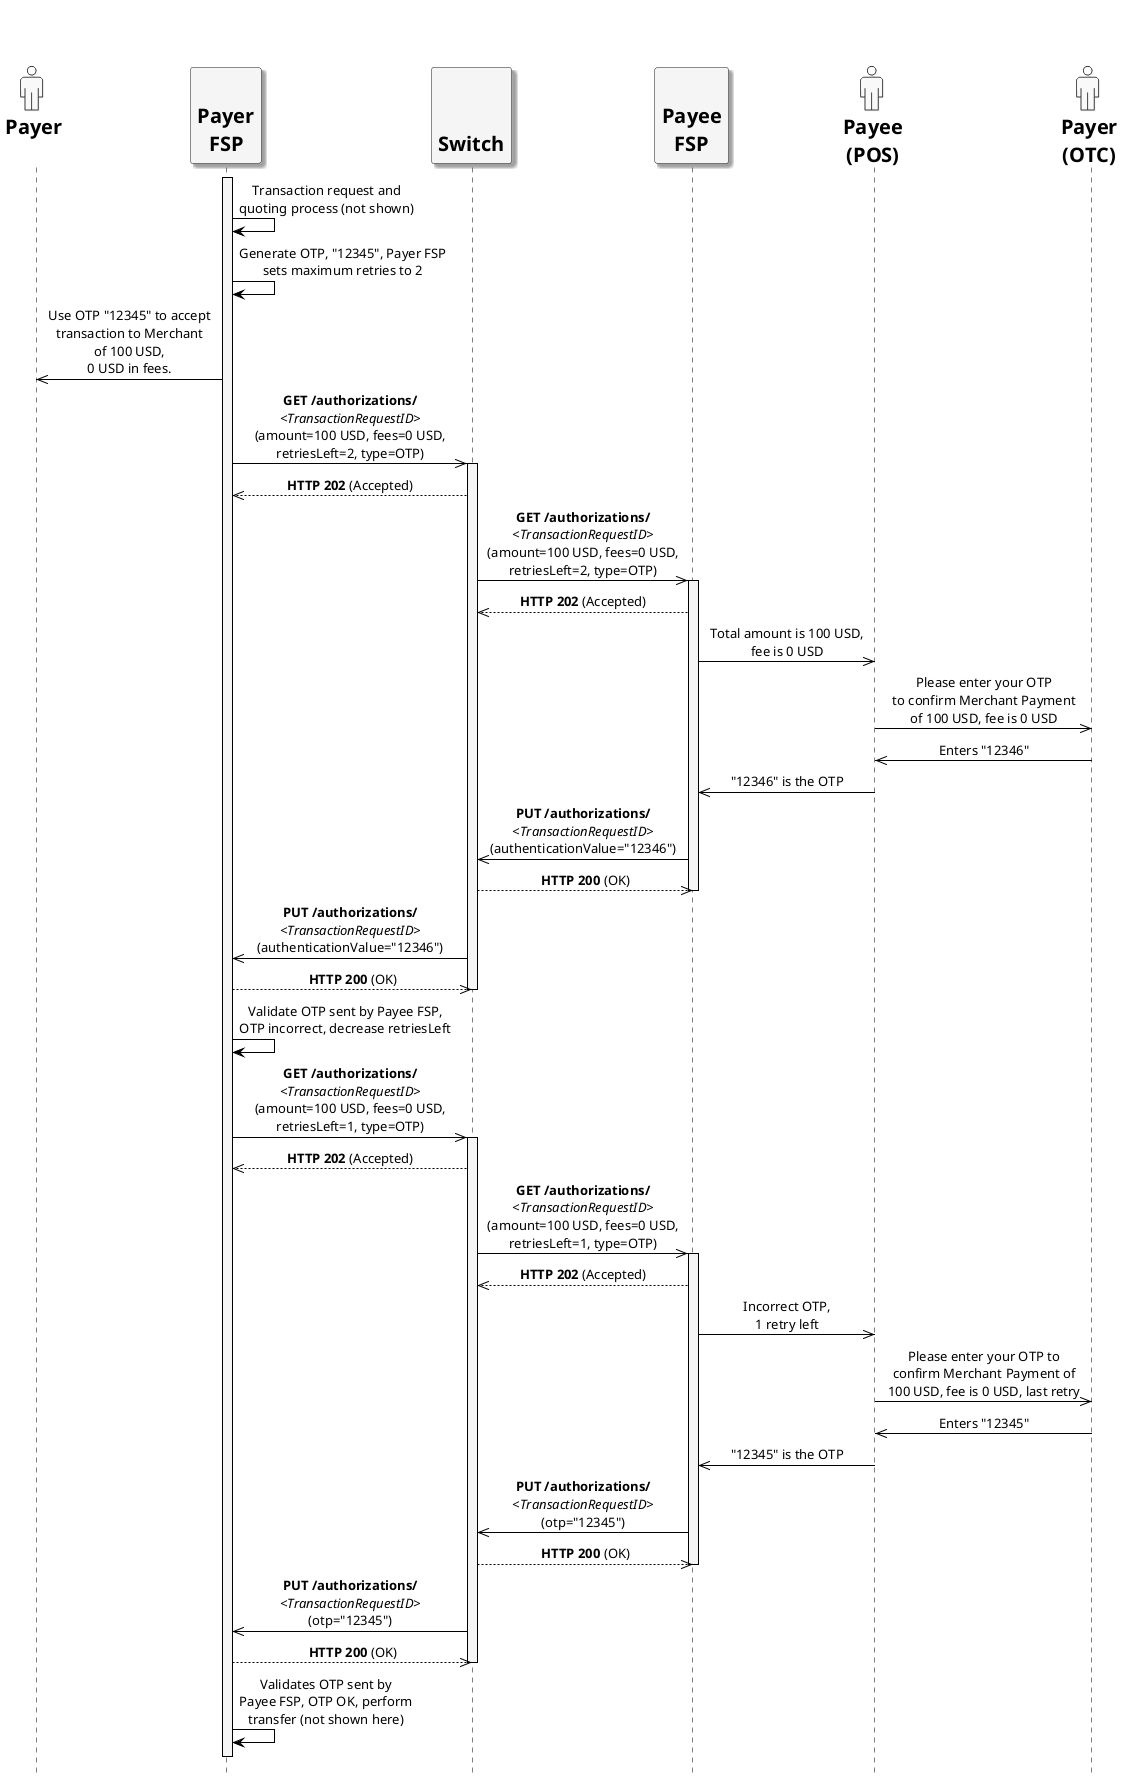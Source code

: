 /'*****
License
--------------
Copyright © 2017 Bill & Melinda Gates Foundation
The Mojaloop files are made available by the Bill & Melinda Gates Foundation under the Apache License, Version 2.0 (the "License") and you may not use these files except in compliance with the License. You may obtain a copy of the License at
http://www.apache.org/licenses/LICENSE-2.0
Unless required by applicable law or agreed to in writing, the Mojaloop files are distributed on an "AS IS" BASIS, WITHOUT WARRANTIES OR CONDITIONS OF ANY KIND, either express or implied. See the License for the specific language governing permissions and limitations under the License.
Contributors
--------------
This is the official list of the Mojaloop project contributors for this file.
Names of the original copyright holders (individuals or organizations)
should be listed with a '*' in the first column. People who have
contributed from an organization can be listed under the organization
that actually holds the copyright for their contributions (see the
Gates Foundation organization for an example). Those individuals should have
their names indented and be marked with a '-'. Email address can be added
optionally within square brackets <email>.
* Gates Foundation

- Name Surname <name.surname@gatesfoundation.com>
--------------
******'/

@startuml

' define actor image
sprite $actor [25x48/16] {
  0000000000010000000000000
  0000000006CAC910000000000
  0000000095101292000000000
  0000000651000119000000000
  0000000B10000018400000000
  0000001A10000016600000000
  0000000B10000017510000000
  000000083100001A210000000
  0000000191000176110000000
  000000003A866A61100000000
  0000000000466211100000000
  0003333333334443333310000
  0088888888888888888892000
  0821111111111111111118200
  8311111111111111111111A00
  A111111111111111111111A20
  A111111111111111111111A20
  A111111111111111111111A20
  A111111111111111111111A20
  A111111111111111111111A20
  A111111111111111111111A20
  A111111111111111111111A20
  A111111111111111111111A20
  A111551111111111138111A20
  A111661111111111139111A20
  A211661111111111139111A20
  A211661111111111139111A20
  A211661111161111139111A20
  A2116611111A2111139111A20
  A2116611111A2111139111A20
  A2116611111A2111139111A20
  A7669611111A211113A666B20
  36669611111A211113A666610
  00016611111A2111139111110
  00006611111A2111139100000
  00006611111A2111139100000
  00006611111A2111139100000
  00006611111A2111139100000
  00006611111A2111139100000
  00006611111A2111139100000
  00006611111A2111139100000
  00006611111A2111139100000
  00006611111A2111139100000
  00006611111A2111139100000
  00006966666B7666679100000
  0000266666666666664100000
  0000000111111111111100000
  0000000000000000000000000
}

' declaring skinparam
skinparam sequenceMessageAlign center
skinparam shadowing false
skinparam defaultFontName Verdana
skinparam monochrome true
skinparam SequenceLifeLineBackgroundColor WhiteSmoke
skinparam SequenceLifeLineBorderColor Black
skinparam ActorFontStyle Bold
skinparam ActorFontSize 20
skinparam ParticipantFontStyle Bold
skinparam ParticipantFontSize 20
skinparam ParticipantBackgroundColor WhiteSmoke
skinparam ArrowColor Black

skinparam actor {
  Bordercolor none
  Backgroundcolor none
  shadowing false
}

skinparam participant {
  shadowing true
}

hide footbox

' declare title
' title Payer enters incorrect authorization value (OTP)

' Actor Keys:
' participant - FSP(Payer/Payee) and Switch
' actor - Payer/Payee(OTC/POS)

' declare actors
actor "<$actor>\nPayer\n" as Payer
participant "\nPayer\nFSP" as PayerFSP
participant "\n\nSwitch" as Switch
participant "\nPayee\nFSP" as PayeeFSP
actor "<$actor>\nPayee\n(POS)" as PayeePOS
actor "<$actor>\nPayer\n(OTC)" as PayerOTC

' start flow
activate PayerFSP
PayerFSP -> PayerFSP: Transaction request and\nquoting process (not shown)
PayerFSP -> PayerFSP: Generate OTP, "12345", Payer FSP\nsets maximum retries to 2
Payer <<- PayerFSP: Use OTP "12345" to accept\ntransaction to Merchant\nof 100 USD,\n0 USD in fees.
PayerFSP ->> Switch: **GET /authorizations/**\n<i><TransactionRequestID></i>\n(amount=100 USD, fees=0 USD,\nretriesLeft=2, type=OTP)
activate Switch
PayerFSP <<-- Switch: **HTTP 202** (Accepted)
Switch ->> PayeeFSP: **GET /authorizations/**\n<i><TransactionRequestID></i>\n(amount=100 USD, fees=0 USD,\nretriesLeft=2, type=OTP)
activate PayeeFSP
Switch <<-- PayeeFSP: **HTTP 202** (Accepted)
PayeeFSP ->> PayeePOS: Total amount is 100 USD,\nfee is 0 USD
PayeePOS ->> PayerOTC: Please enter your OTP\nto confirm Merchant Payment\nof 100 USD, fee is 0 USD
PayeePOS <<- PayerOTC: Enters "12346"
PayeeFSP <<- PayeePOS: "12346" is the OTP
Switch <<- PayeeFSP: **PUT /authorizations/**\n<i><TransactionRequestID></i>\n(authenticationValue="12346")
Switch -->> PayeeFSP: **HTTP 200** (OK)
deactivate PayeeFSP
PayerFSP <<- Switch:  **PUT /authorizations/**\n<i><TransactionRequestID></i>\n(authenticationValue="12346")
PayerFSP -->> Switch: **HTTP 200** (OK)
deactivate Switch
PayerFSP -> PayerFSP: Validate OTP sent by Payee FSP,\nOTP incorrect, decrease retriesLeft
PayerFSP ->> Switch:  **GET /authorizations/**\n<i><TransactionRequestID></i>\n(amount=100 USD, fees=0 USD,\nretriesLeft=1, type=OTP)
activate Switch
PayerFSP <<-- Switch: **HTTP 202** (Accepted)
Switch ->> PayeeFSP:  **GET /authorizations/**\n<i><TransactionRequestID></i>\n(amount=100 USD, fees=0 USD,\nretriesLeft=1, type=OTP)
activate PayeeFSP
Switch <<-- PayeeFSP: **HTTP 202** (Accepted)
PayeeFSP ->> PayeePOS: Incorrect OTP,\n1 retry left
PayeePOS ->> PayerOTC: Please enter your OTP to\nconfirm Merchant Payment of\n100 USD, fee is 0 USD, last retry
PayeePOS <<- PayerOTC: Enters "12345"
PayeeFSP <<- PayeePOS: "12345" is the OTP
Switch <<- PayeeFSP: **PUT /authorizations/**\n<i><TransactionRequestID></i>\n(otp="12345")
Switch -->> PayeeFSP: **HTTP 200** (OK)
deactivate PayeeFSP
PayerFSP <<- Switch: **PUT /authorizations/**\n<i><TransactionRequestID></i>\n(otp="12345")
PayerFSP -->> Switch: **HTTP 200** (OK)
deactivate Switch
PayerFSP -> PayerFSP: Validates OTP sent by\nPayee FSP, OTP OK, perform\ntransfer (not shown here)
PayerFSP -[hidden]> Switch
deactivate PayerFSP
@enduml
